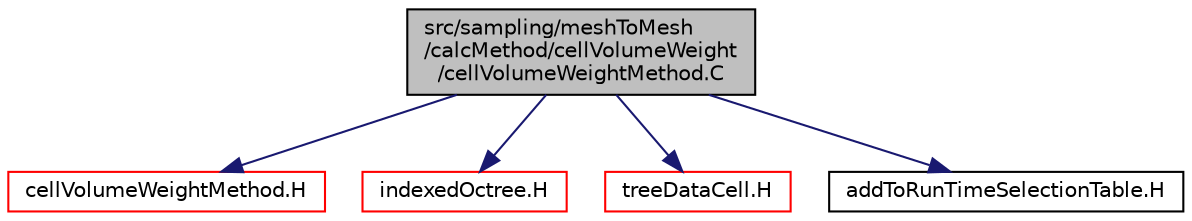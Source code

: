 digraph "src/sampling/meshToMesh/calcMethod/cellVolumeWeight/cellVolumeWeightMethod.C"
{
  bgcolor="transparent";
  edge [fontname="Helvetica",fontsize="10",labelfontname="Helvetica",labelfontsize="10"];
  node [fontname="Helvetica",fontsize="10",shape=record];
  Node0 [label="src/sampling/meshToMesh\l/calcMethod/cellVolumeWeight\l/cellVolumeWeightMethod.C",height=0.2,width=0.4,color="black", fillcolor="grey75", style="filled", fontcolor="black"];
  Node0 -> Node1 [color="midnightblue",fontsize="10",style="solid",fontname="Helvetica"];
  Node1 [label="cellVolumeWeightMethod.H",height=0.2,width=0.4,color="red",URL="$a14876.html"];
  Node0 -> Node238 [color="midnightblue",fontsize="10",style="solid",fontname="Helvetica"];
  Node238 [label="indexedOctree.H",height=0.2,width=0.4,color="red",URL="$a09083.html"];
  Node0 -> Node246 [color="midnightblue",fontsize="10",style="solid",fontname="Helvetica"];
  Node246 [label="treeDataCell.H",height=0.2,width=0.4,color="red",URL="$a09095.html"];
  Node0 -> Node248 [color="midnightblue",fontsize="10",style="solid",fontname="Helvetica"];
  Node248 [label="addToRunTimeSelectionTable.H",height=0.2,width=0.4,color="black",URL="$a09989.html",tooltip="Macros for easy insertion into run-time selection tables. "];
}
